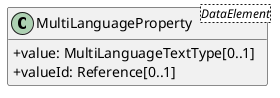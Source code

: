 @startuml
skinparam classAttributeIconSize 0
hide methods

class MultiLanguageProperty<DataElement> {
  +value: MultiLanguageTextType[0..1]
  +valueId: Reference[0..1]
}
@enduml